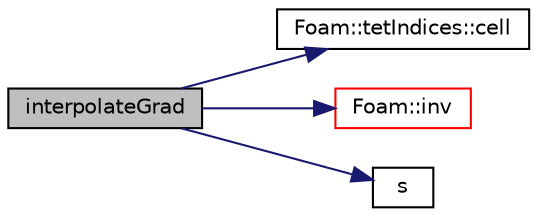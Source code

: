 digraph "interpolateGrad"
{
  bgcolor="transparent";
  edge [fontname="Helvetica",fontsize="10",labelfontname="Helvetica",labelfontsize="10"];
  node [fontname="Helvetica",fontsize="10",shape=record];
  rankdir="LR";
  Node519 [label="interpolateGrad",height=0.2,width=0.4,color="black", fillcolor="grey75", style="filled", fontcolor="black"];
  Node519 -> Node520 [color="midnightblue",fontsize="10",style="solid",fontname="Helvetica"];
  Node520 [label="Foam::tetIndices::cell",height=0.2,width=0.4,color="black",URL="$a28577.html#a2bcfc9f4466dc3989a8c485f61a64c8f",tooltip="Return the cell. "];
  Node519 -> Node521 [color="midnightblue",fontsize="10",style="solid",fontname="Helvetica"];
  Node521 [label="Foam::inv",height=0.2,width=0.4,color="red",URL="$a21851.html#ac51979edadae5b8ade119dd30b88e381"];
  Node519 -> Node525 [color="midnightblue",fontsize="10",style="solid",fontname="Helvetica"];
  Node525 [label="s",height=0.2,width=0.4,color="black",URL="$a19343.html#abb9c4233033fad2ad0206cd4adad3b9f"];
}
